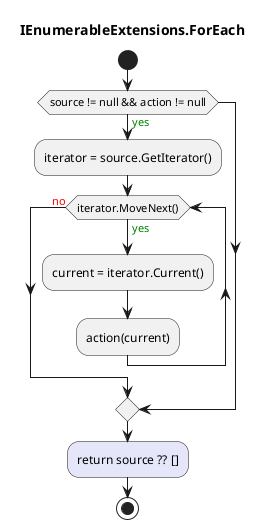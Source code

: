 @startuml IEnumerableExtensions.ForEach
title IEnumerableExtensions.ForEach
start
if (source != null && action != null) then (<color:green>yes)
    :iterator = source.GetIterator();
    while (iterator.MoveNext()) is (<color:green>yes)
    :current = iterator.Current();
              :action(current);
    endwhile (<color:red>no)
endif
#Lavender:return source ?? [];
stop
@enduml
